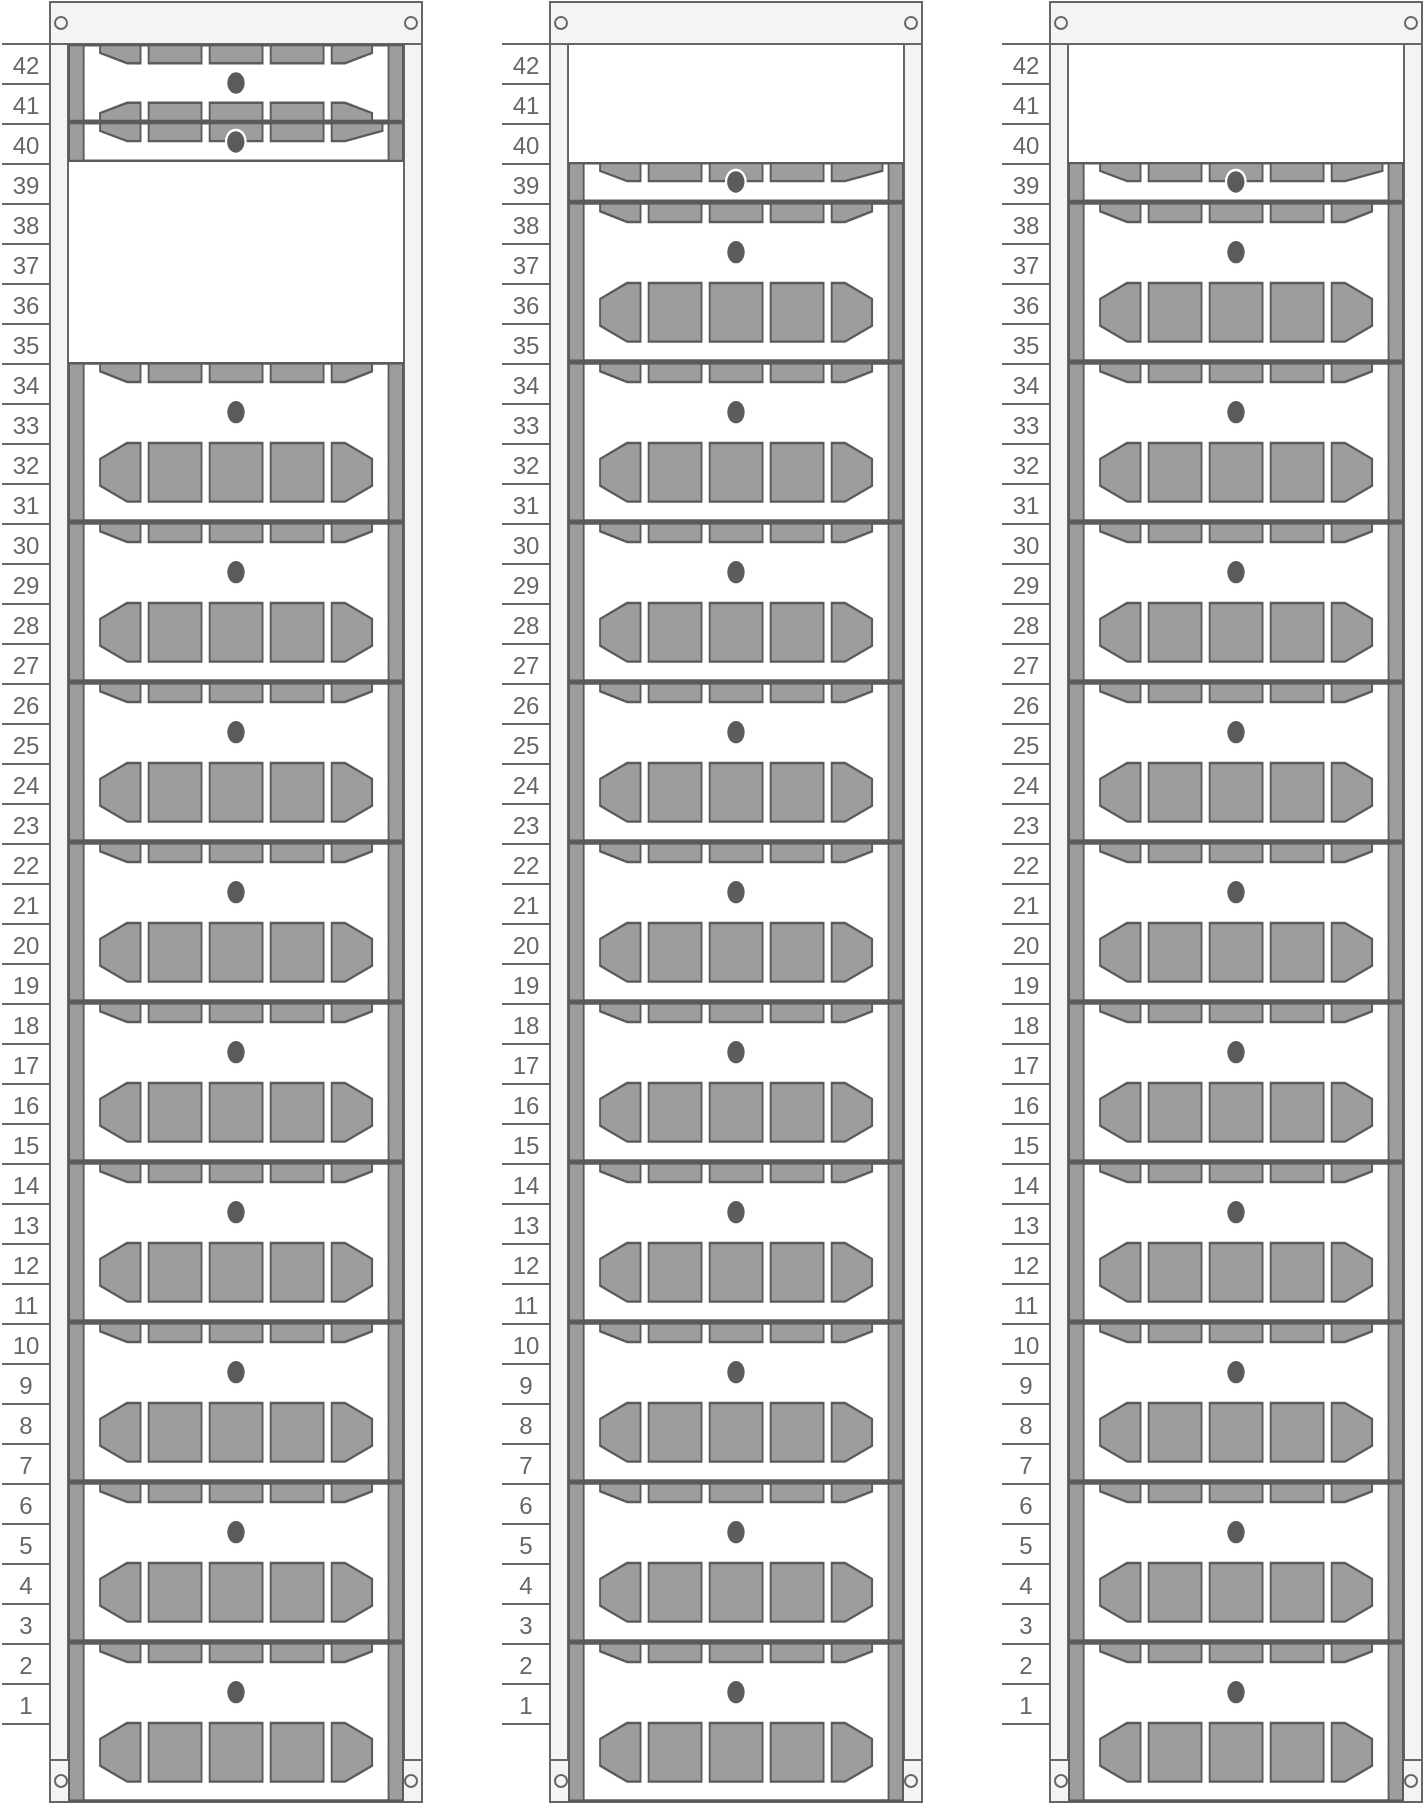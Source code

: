 <mxfile version="14.9.7" type="device"><diagram id="2mPNThxfYaeIUYSLYz_I" name="Page-1"><mxGraphModel dx="946" dy="672" grid="1" gridSize="10" guides="1" tooltips="1" connect="1" arrows="1" fold="1" page="1" pageScale="1" pageWidth="1100" pageHeight="850" math="0" shadow="0"><root><mxCell id="0"/><mxCell id="1" parent="0"/><mxCell id="jB1vUgTpAhItG-_OfKgL-1" value="" style="strokeColor=#666666;html=1;verticalLabelPosition=bottom;labelBackgroundColor=#ffffff;verticalAlign=top;outlineConnect=0;shadow=0;dashed=0;shape=mxgraph.rackGeneral.container;fillColor2=#f4f4f4;container=1;collapsible=0;childLayout=rack;allowGaps=1;marginLeft=33;marginRight=9;marginTop=21;marginBottom=22;textColor=#666666;numDisp=ascend;" vertex="1" parent="1"><mxGeometry x="20" y="40" width="210" height="900" as="geometry"/></mxCell><mxCell id="jB1vUgTpAhItG-_OfKgL-52" value="" style="strokeColor=#666666;html=1;labelPosition=right;align=left;spacingLeft=15;shadow=0;dashed=0;outlineConnect=0;shape=mxgraph.rack.dell.dell_poweredge_2u;" vertex="1" parent="jB1vUgTpAhItG-_OfKgL-1"><mxGeometry x="33" y="21" width="168" height="39" as="geometry"/></mxCell><mxCell id="jB1vUgTpAhItG-_OfKgL-14" value="" style="strokeColor=#666666;html=1;labelPosition=right;align=left;spacingLeft=15;shadow=0;dashed=0;outlineConnect=0;shape=mxgraph.rack.dell.dell_poweredge_1u;" vertex="1" parent="jB1vUgTpAhItG-_OfKgL-1"><mxGeometry x="33" y="60" width="168" height="20" as="geometry"/></mxCell><mxCell id="jB1vUgTpAhItG-_OfKgL-12" value="" style="strokeColor=#666666;html=1;labelPosition=right;align=left;spacingLeft=15;shadow=0;dashed=0;outlineConnect=0;shape=mxgraph.rack.dell.dell_poweredge_4u;" vertex="1" parent="jB1vUgTpAhItG-_OfKgL-1"><mxGeometry x="33" y="180" width="168" height="80" as="geometry"/></mxCell><mxCell id="jB1vUgTpAhItG-_OfKgL-9" value="" style="strokeColor=#666666;html=1;labelPosition=right;align=left;spacingLeft=15;shadow=0;dashed=0;outlineConnect=0;shape=mxgraph.rack.dell.dell_poweredge_4u;" vertex="1" parent="jB1vUgTpAhItG-_OfKgL-1"><mxGeometry x="33" y="260" width="168" height="80" as="geometry"/></mxCell><mxCell id="jB1vUgTpAhItG-_OfKgL-11" value="" style="strokeColor=#666666;html=1;labelPosition=right;align=left;spacingLeft=15;shadow=0;dashed=0;outlineConnect=0;shape=mxgraph.rack.dell.dell_poweredge_4u;" vertex="1" parent="jB1vUgTpAhItG-_OfKgL-1"><mxGeometry x="33" y="500" width="168" height="80" as="geometry"/></mxCell><mxCell id="jB1vUgTpAhItG-_OfKgL-10" value="" style="strokeColor=#666666;html=1;labelPosition=right;align=left;spacingLeft=15;shadow=0;dashed=0;outlineConnect=0;shape=mxgraph.rack.dell.dell_poweredge_4u;" vertex="1" parent="jB1vUgTpAhItG-_OfKgL-1"><mxGeometry x="33" y="420" width="168" height="80" as="geometry"/></mxCell><mxCell id="jB1vUgTpAhItG-_OfKgL-8" value="" style="strokeColor=#666666;html=1;labelPosition=right;align=left;spacingLeft=15;shadow=0;dashed=0;outlineConnect=0;shape=mxgraph.rack.dell.dell_poweredge_4u;" vertex="1" parent="jB1vUgTpAhItG-_OfKgL-1"><mxGeometry x="33" y="340" width="168" height="80" as="geometry"/></mxCell><mxCell id="jB1vUgTpAhItG-_OfKgL-7" value="" style="strokeColor=#666666;html=1;labelPosition=right;align=left;spacingLeft=15;shadow=0;dashed=0;outlineConnect=0;shape=mxgraph.rack.dell.dell_poweredge_4u;" vertex="1" parent="jB1vUgTpAhItG-_OfKgL-1"><mxGeometry x="33" y="660" width="168" height="80" as="geometry"/></mxCell><mxCell id="jB1vUgTpAhItG-_OfKgL-6" value="" style="strokeColor=#666666;html=1;labelPosition=right;align=left;spacingLeft=15;shadow=0;dashed=0;outlineConnect=0;shape=mxgraph.rack.dell.dell_poweredge_4u;" vertex="1" parent="jB1vUgTpAhItG-_OfKgL-1"><mxGeometry x="33" y="580" width="168" height="80" as="geometry"/></mxCell><mxCell id="jB1vUgTpAhItG-_OfKgL-5" value="" style="strokeColor=#666666;html=1;labelPosition=right;align=left;spacingLeft=15;shadow=0;dashed=0;outlineConnect=0;shape=mxgraph.rack.dell.dell_poweredge_4u;" vertex="1" parent="jB1vUgTpAhItG-_OfKgL-1"><mxGeometry x="33" y="740" width="168" height="80" as="geometry"/></mxCell><mxCell id="jB1vUgTpAhItG-_OfKgL-2" value="" style="strokeColor=#666666;html=1;labelPosition=right;align=left;spacingLeft=15;shadow=0;dashed=0;outlineConnect=0;shape=mxgraph.rack.dell.dell_poweredge_4u;" vertex="1" parent="jB1vUgTpAhItG-_OfKgL-1"><mxGeometry x="33" y="820" width="168" height="80" as="geometry"/></mxCell><mxCell id="jB1vUgTpAhItG-_OfKgL-15" value="" style="strokeColor=#666666;html=1;verticalLabelPosition=bottom;labelBackgroundColor=#ffffff;verticalAlign=top;outlineConnect=0;shadow=0;dashed=0;shape=mxgraph.rackGeneral.container;fillColor2=#f4f4f4;container=1;collapsible=0;childLayout=rack;allowGaps=1;marginLeft=33;marginRight=9;marginTop=21;marginBottom=22;textColor=#666666;numDisp=ascend;" vertex="1" parent="1"><mxGeometry x="270" y="40" width="210" height="900" as="geometry"/></mxCell><mxCell id="jB1vUgTpAhItG-_OfKgL-16" value="" style="strokeColor=#666666;html=1;labelPosition=right;align=left;spacingLeft=15;shadow=0;dashed=0;outlineConnect=0;shape=mxgraph.rack.dell.dell_poweredge_1u;" vertex="1" parent="jB1vUgTpAhItG-_OfKgL-15"><mxGeometry x="33" y="80" width="168" height="20" as="geometry"/></mxCell><mxCell id="jB1vUgTpAhItG-_OfKgL-17" value="" style="strokeColor=#666666;html=1;labelPosition=right;align=left;spacingLeft=15;shadow=0;dashed=0;outlineConnect=0;shape=mxgraph.rack.dell.dell_poweredge_4u;" vertex="1" parent="jB1vUgTpAhItG-_OfKgL-15"><mxGeometry x="33" y="100" width="168" height="80" as="geometry"/></mxCell><mxCell id="jB1vUgTpAhItG-_OfKgL-18" value="" style="strokeColor=#666666;html=1;labelPosition=right;align=left;spacingLeft=15;shadow=0;dashed=0;outlineConnect=0;shape=mxgraph.rack.dell.dell_poweredge_4u;" vertex="1" parent="jB1vUgTpAhItG-_OfKgL-15"><mxGeometry x="33" y="180" width="168" height="80" as="geometry"/></mxCell><mxCell id="jB1vUgTpAhItG-_OfKgL-19" value="" style="strokeColor=#666666;html=1;labelPosition=right;align=left;spacingLeft=15;shadow=0;dashed=0;outlineConnect=0;shape=mxgraph.rack.dell.dell_poweredge_4u;" vertex="1" parent="jB1vUgTpAhItG-_OfKgL-15"><mxGeometry x="33" y="260" width="168" height="80" as="geometry"/></mxCell><mxCell id="jB1vUgTpAhItG-_OfKgL-20" value="" style="strokeColor=#666666;html=1;labelPosition=right;align=left;spacingLeft=15;shadow=0;dashed=0;outlineConnect=0;shape=mxgraph.rack.dell.dell_poweredge_4u;" vertex="1" parent="jB1vUgTpAhItG-_OfKgL-15"><mxGeometry x="33" y="500" width="168" height="80" as="geometry"/></mxCell><mxCell id="jB1vUgTpAhItG-_OfKgL-21" value="" style="strokeColor=#666666;html=1;labelPosition=right;align=left;spacingLeft=15;shadow=0;dashed=0;outlineConnect=0;shape=mxgraph.rack.dell.dell_poweredge_4u;" vertex="1" parent="jB1vUgTpAhItG-_OfKgL-15"><mxGeometry x="33" y="420" width="168" height="80" as="geometry"/></mxCell><mxCell id="jB1vUgTpAhItG-_OfKgL-22" value="" style="strokeColor=#666666;html=1;labelPosition=right;align=left;spacingLeft=15;shadow=0;dashed=0;outlineConnect=0;shape=mxgraph.rack.dell.dell_poweredge_4u;" vertex="1" parent="jB1vUgTpAhItG-_OfKgL-15"><mxGeometry x="33" y="340" width="168" height="80" as="geometry"/></mxCell><mxCell id="jB1vUgTpAhItG-_OfKgL-23" value="" style="strokeColor=#666666;html=1;labelPosition=right;align=left;spacingLeft=15;shadow=0;dashed=0;outlineConnect=0;shape=mxgraph.rack.dell.dell_poweredge_4u;" vertex="1" parent="jB1vUgTpAhItG-_OfKgL-15"><mxGeometry x="33" y="660" width="168" height="80" as="geometry"/></mxCell><mxCell id="jB1vUgTpAhItG-_OfKgL-24" value="" style="strokeColor=#666666;html=1;labelPosition=right;align=left;spacingLeft=15;shadow=0;dashed=0;outlineConnect=0;shape=mxgraph.rack.dell.dell_poweredge_4u;" vertex="1" parent="jB1vUgTpAhItG-_OfKgL-15"><mxGeometry x="33" y="580" width="168" height="80" as="geometry"/></mxCell><mxCell id="jB1vUgTpAhItG-_OfKgL-25" value="" style="strokeColor=#666666;html=1;labelPosition=right;align=left;spacingLeft=15;shadow=0;dashed=0;outlineConnect=0;shape=mxgraph.rack.dell.dell_poweredge_4u;" vertex="1" parent="jB1vUgTpAhItG-_OfKgL-15"><mxGeometry x="33" y="740" width="168" height="80" as="geometry"/></mxCell><mxCell id="jB1vUgTpAhItG-_OfKgL-26" value="" style="strokeColor=#666666;html=1;labelPosition=right;align=left;spacingLeft=15;shadow=0;dashed=0;outlineConnect=0;shape=mxgraph.rack.dell.dell_poweredge_4u;" vertex="1" parent="jB1vUgTpAhItG-_OfKgL-15"><mxGeometry x="33" y="820" width="168" height="80" as="geometry"/></mxCell><mxCell id="jB1vUgTpAhItG-_OfKgL-27" value="" style="strokeColor=#666666;html=1;verticalLabelPosition=bottom;labelBackgroundColor=#ffffff;verticalAlign=top;outlineConnect=0;shadow=0;dashed=0;shape=mxgraph.rackGeneral.container;fillColor2=#f4f4f4;container=1;collapsible=0;childLayout=rack;allowGaps=1;marginLeft=33;marginRight=9;marginTop=21;marginBottom=22;textColor=#666666;numDisp=ascend;" vertex="1" parent="1"><mxGeometry x="520" y="40" width="210" height="900" as="geometry"/></mxCell><mxCell id="jB1vUgTpAhItG-_OfKgL-28" value="" style="strokeColor=#666666;html=1;labelPosition=right;align=left;spacingLeft=15;shadow=0;dashed=0;outlineConnect=0;shape=mxgraph.rack.dell.dell_poweredge_1u;" vertex="1" parent="jB1vUgTpAhItG-_OfKgL-27"><mxGeometry x="33" y="80" width="168" height="20" as="geometry"/></mxCell><mxCell id="jB1vUgTpAhItG-_OfKgL-29" value="" style="strokeColor=#666666;html=1;labelPosition=right;align=left;spacingLeft=15;shadow=0;dashed=0;outlineConnect=0;shape=mxgraph.rack.dell.dell_poweredge_4u;" vertex="1" parent="jB1vUgTpAhItG-_OfKgL-27"><mxGeometry x="33" y="100" width="168" height="80" as="geometry"/></mxCell><mxCell id="jB1vUgTpAhItG-_OfKgL-30" value="" style="strokeColor=#666666;html=1;labelPosition=right;align=left;spacingLeft=15;shadow=0;dashed=0;outlineConnect=0;shape=mxgraph.rack.dell.dell_poweredge_4u;" vertex="1" parent="jB1vUgTpAhItG-_OfKgL-27"><mxGeometry x="33" y="180" width="168" height="80" as="geometry"/></mxCell><mxCell id="jB1vUgTpAhItG-_OfKgL-31" value="" style="strokeColor=#666666;html=1;labelPosition=right;align=left;spacingLeft=15;shadow=0;dashed=0;outlineConnect=0;shape=mxgraph.rack.dell.dell_poweredge_4u;" vertex="1" parent="jB1vUgTpAhItG-_OfKgL-27"><mxGeometry x="33" y="260" width="168" height="80" as="geometry"/></mxCell><mxCell id="jB1vUgTpAhItG-_OfKgL-32" value="" style="strokeColor=#666666;html=1;labelPosition=right;align=left;spacingLeft=15;shadow=0;dashed=0;outlineConnect=0;shape=mxgraph.rack.dell.dell_poweredge_4u;" vertex="1" parent="jB1vUgTpAhItG-_OfKgL-27"><mxGeometry x="33" y="500" width="168" height="80" as="geometry"/></mxCell><mxCell id="jB1vUgTpAhItG-_OfKgL-33" value="" style="strokeColor=#666666;html=1;labelPosition=right;align=left;spacingLeft=15;shadow=0;dashed=0;outlineConnect=0;shape=mxgraph.rack.dell.dell_poweredge_4u;" vertex="1" parent="jB1vUgTpAhItG-_OfKgL-27"><mxGeometry x="33" y="420" width="168" height="80" as="geometry"/></mxCell><mxCell id="jB1vUgTpAhItG-_OfKgL-34" value="" style="strokeColor=#666666;html=1;labelPosition=right;align=left;spacingLeft=15;shadow=0;dashed=0;outlineConnect=0;shape=mxgraph.rack.dell.dell_poweredge_4u;" vertex="1" parent="jB1vUgTpAhItG-_OfKgL-27"><mxGeometry x="33" y="340" width="168" height="80" as="geometry"/></mxCell><mxCell id="jB1vUgTpAhItG-_OfKgL-35" value="" style="strokeColor=#666666;html=1;labelPosition=right;align=left;spacingLeft=15;shadow=0;dashed=0;outlineConnect=0;shape=mxgraph.rack.dell.dell_poweredge_4u;" vertex="1" parent="jB1vUgTpAhItG-_OfKgL-27"><mxGeometry x="33" y="660" width="168" height="80" as="geometry"/></mxCell><mxCell id="jB1vUgTpAhItG-_OfKgL-36" value="" style="strokeColor=#666666;html=1;labelPosition=right;align=left;spacingLeft=15;shadow=0;dashed=0;outlineConnect=0;shape=mxgraph.rack.dell.dell_poweredge_4u;" vertex="1" parent="jB1vUgTpAhItG-_OfKgL-27"><mxGeometry x="33" y="580" width="168" height="80" as="geometry"/></mxCell><mxCell id="jB1vUgTpAhItG-_OfKgL-37" value="" style="strokeColor=#666666;html=1;labelPosition=right;align=left;spacingLeft=15;shadow=0;dashed=0;outlineConnect=0;shape=mxgraph.rack.dell.dell_poweredge_4u;" vertex="1" parent="jB1vUgTpAhItG-_OfKgL-27"><mxGeometry x="33" y="740" width="168" height="80" as="geometry"/></mxCell><mxCell id="jB1vUgTpAhItG-_OfKgL-38" value="" style="strokeColor=#666666;html=1;labelPosition=right;align=left;spacingLeft=15;shadow=0;dashed=0;outlineConnect=0;shape=mxgraph.rack.dell.dell_poweredge_4u;" vertex="1" parent="jB1vUgTpAhItG-_OfKgL-27"><mxGeometry x="33" y="820" width="168" height="80" as="geometry"/></mxCell></root></mxGraphModel></diagram></mxfile>